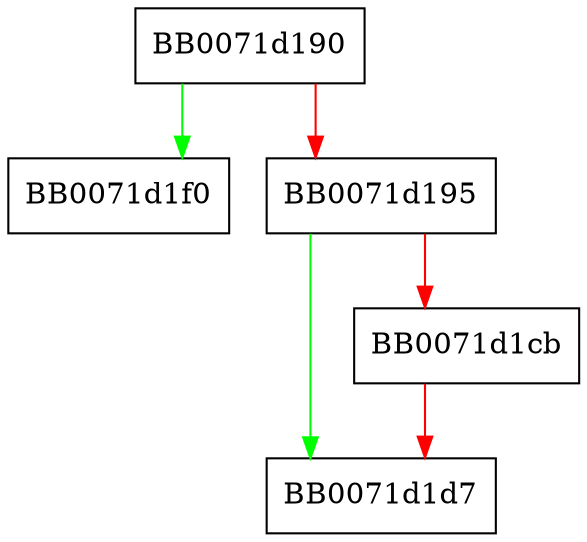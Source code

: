 digraph mime_hdr_free {
  node [shape="box"];
  graph [splines=ortho];
  BB0071d190 -> BB0071d1f0 [color="green"];
  BB0071d190 -> BB0071d195 [color="red"];
  BB0071d195 -> BB0071d1d7 [color="green"];
  BB0071d195 -> BB0071d1cb [color="red"];
  BB0071d1cb -> BB0071d1d7 [color="red"];
}